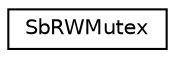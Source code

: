digraph "Graphical Class Hierarchy"
{
 // LATEX_PDF_SIZE
  edge [fontname="Helvetica",fontsize="10",labelfontname="Helvetica",labelfontsize="10"];
  node [fontname="Helvetica",fontsize="10",shape=record];
  rankdir="LR";
  Node0 [label="SbRWMutex",height=0.2,width=0.4,color="black", fillcolor="white", style="filled",URL="$classSbRWMutex.html",tooltip=" "];
}
